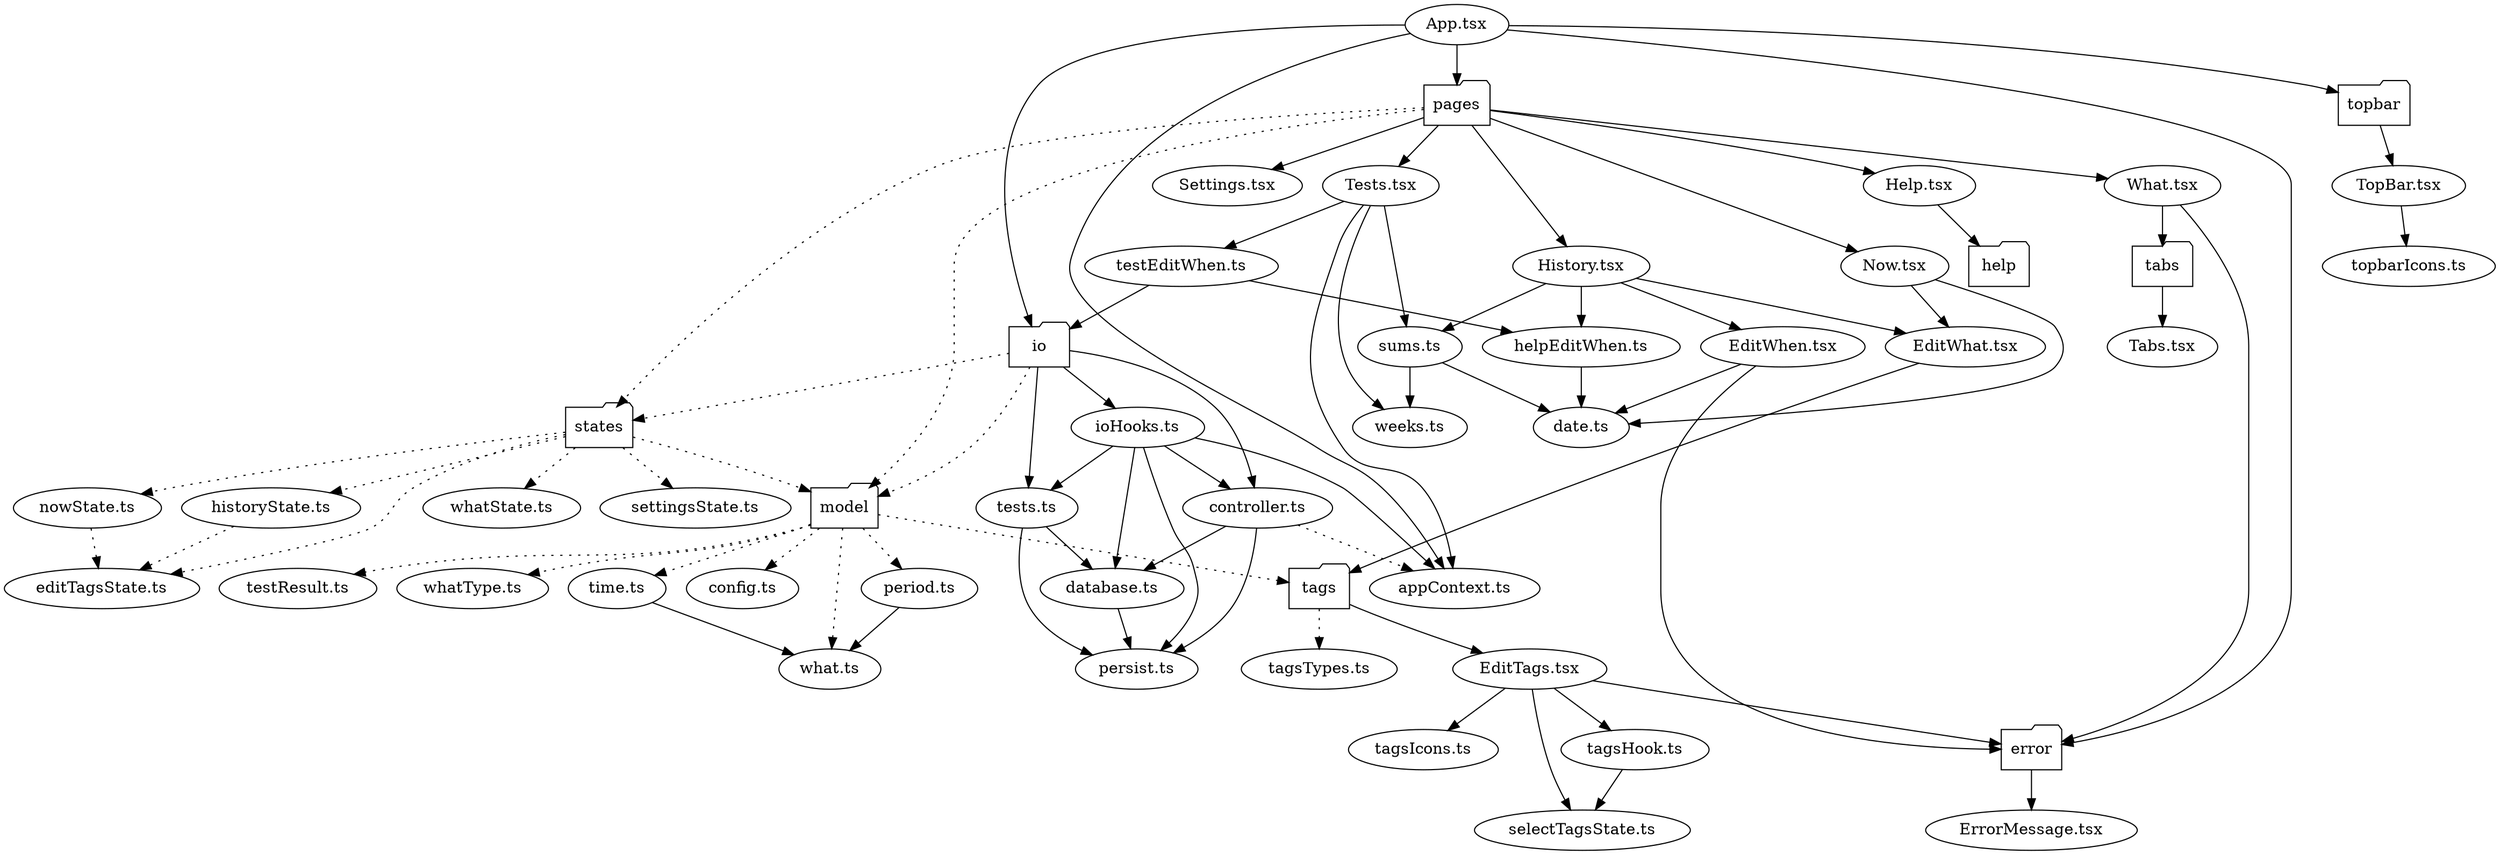 digraph SRC {
  "App.tsx" -> {"error" "io" "pages" "topbar" "appContext.ts"};
  "appContext.ts" -> {};

  "error" [shape=folder];
  "help" [shape=folder];
  "io" [shape=folder];
  "model" [shape=folder];
  "pages" [shape=folder];
  "states" [shape=folder];
  "tabs" [shape=folder];
  "tags" [shape=folder];
  "topbar" [shape=folder];
  
  "error" -> {"ErrorMessage.tsx"};
  "ErrorMessage.tsx" -> {};

  "io" -> {"controller.ts" "ioHooks.ts" "tests.ts"};
  "io" -> {"model" "states"} [style=dotted];
  "controller.ts" -> {"persist.ts" "database.ts"};
  "controller.ts" -> {"appContext.ts"} [style=dotted];
  "database.ts" -> {"persist.ts"};
  "ioHooks.ts" -> {"controller.ts" "database.ts" "persist.ts" "tests.ts" "appContext.ts"};
  "tests.ts" -> {"database.ts" "persist.ts"};
  "persist.ts" -> {}

  "model" -> {"config.ts" "period.ts" "testResult.ts" "time.ts" "tags" "whatType.ts" "what.ts"} [style=dotted];
  "config.ts" -> {};
  "period.ts" -> {"what.ts"};
  "testResult.ts" -> {};
  "time.ts" -> {"what.ts"};
  "what.ts" -> {};
  "whatType.ts" -> {};

  "pages" -> {"Now.tsx" "What.tsx" "History.tsx" "Settings.tsx" "Help.tsx" "Tests.tsx"};
  "pages" -> {"model" "states"} [style=dotted];
  "date.ts" -> {};
  "Now.tsx" -> {"date.ts" "EditWhat.tsx"};
  "What.tsx" -> {"tabs" "error"};
  "History.tsx" -> {"sums.ts" "EditWhat.tsx" "EditWhen.tsx" "helpEditWhen.ts"};
  "Settings.tsx" -> {};
  "Help.tsx" -> {"help"};
  "Tests.tsx" -> {"weeks.ts" "sums.ts" "appContext.ts" "testEditWhen.ts"};
  "sums.ts" -> {"weeks.ts" "date.ts"};
  "testEditWhen.ts" -> {"helpEditWhen.ts" "io"};
  "helpEditWhen.ts" -> {"date.ts"};
  "EditWhat.tsx" -> {"tags"};
  "EditWhen.tsx" -> {"date.ts" "error"}

  "states" -> {"nowState.ts" "whatState.ts" "historyState.ts" "settingsState.ts" "editTagsState.ts" "model"} [style=dotted];
  "nowState.ts" -> {"editTagsState.ts"} [style=dotted];
  "whatState.ts" -> {};
  "historyState.ts" -> {"editTagsState.ts"} [style=dotted];
  "settingsState.ts" -> {};
  "editTagsState.ts" -> {};

  "tabs" -> {"Tabs.tsx"};
  "Tabs.tsx" -> {};

  "tags" -> {"EditTags.tsx"};
  "tags" -> {"tagsTypes.ts"} [style=dotted];
  "EditTags.tsx" -> {"error" "selectTagsState.ts" "tagsHook.ts" "tagsIcons.ts"};
  "tagsHook.ts" -> {"selectTagsState.ts"};
  "tagsIcons.ts" -> {};
  "tagsTypes.ts" -> {};

  "topbar" -> {"TopBar.tsx"};
  "TopBar.tsx" -> {"topbarIcons.ts"};
  "topbarIcons.ts" -> {};
}
